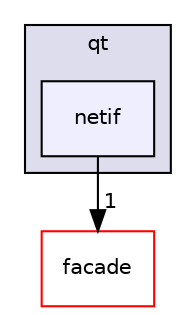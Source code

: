 digraph "netif" {
  compound=true
  node [ fontsize="10", fontname="Helvetica"];
  edge [ labelfontsize="10", labelfontname="Helvetica"];
  subgraph clusterdir_98e314caca72b757866057ebc90c4c84 {
    graph [ bgcolor="#ddddee", pencolor="black", label="qt" fontname="Helvetica", fontsize="10", URL="dir_98e314caca72b757866057ebc90c4c84.html"]
  dir_de20c96f6c9ff2414816778db9062e85 [shape=box, label="netif", style="filled", fillcolor="#eeeeff", pencolor="black", URL="dir_de20c96f6c9ff2414816778db9062e85.html"];
  }
  dir_4f112fa7bd4f789094ed8cb8465bf258 [shape=box label="facade" fillcolor="white" style="filled" color="red" URL="dir_4f112fa7bd4f789094ed8cb8465bf258.html"];
  dir_de20c96f6c9ff2414816778db9062e85->dir_4f112fa7bd4f789094ed8cb8465bf258 [headlabel="1", labeldistance=1.5 headhref="dir_000127_000112.html"];
}
